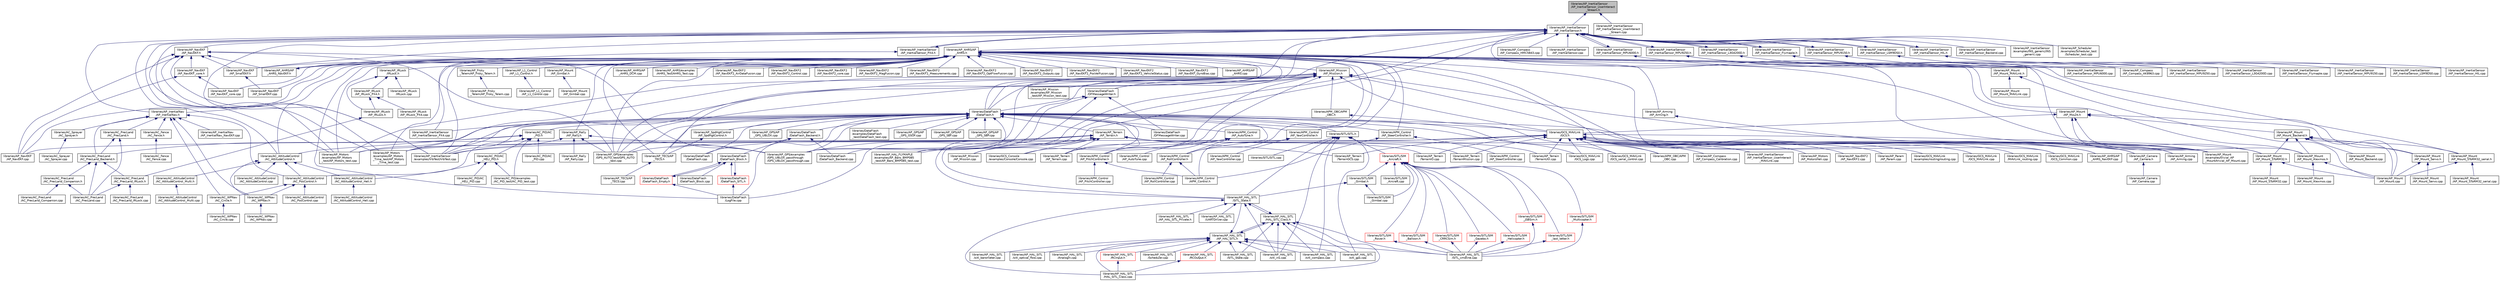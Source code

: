 digraph "libraries/AP_InertialSensor/AP_InertialSensor_UserInteract_Stream.h"
{
 // INTERACTIVE_SVG=YES
  edge [fontname="Helvetica",fontsize="10",labelfontname="Helvetica",labelfontsize="10"];
  node [fontname="Helvetica",fontsize="10",shape=record];
  Node1 [label="libraries/AP_InertialSensor\l/AP_InertialSensor_UserInteract\l_Stream.h",height=0.2,width=0.4,color="black", fillcolor="grey75", style="filled", fontcolor="black"];
  Node1 -> Node2 [dir="back",color="midnightblue",fontsize="10",style="solid",fontname="Helvetica"];
  Node2 [label="libraries/AP_InertialSensor\l/AP_InertialSensor.h",height=0.2,width=0.4,color="black", fillcolor="white", style="filled",URL="$AP__InertialSensor_8h.html"];
  Node2 -> Node3 [dir="back",color="midnightblue",fontsize="10",style="solid",fontname="Helvetica"];
  Node3 [label="libraries/AC_AttitudeControl\l/AC_AttitudeControl.h",height=0.2,width=0.4,color="black", fillcolor="white", style="filled",URL="$AC__AttitudeControl_8h.html",tooltip="ArduCopter attitude control library. "];
  Node3 -> Node4 [dir="back",color="midnightblue",fontsize="10",style="solid",fontname="Helvetica"];
  Node4 [label="libraries/AC_AttitudeControl\l/AC_AttitudeControl.cpp",height=0.2,width=0.4,color="black", fillcolor="white", style="filled",URL="$AC__AttitudeControl_8cpp.html"];
  Node3 -> Node5 [dir="back",color="midnightblue",fontsize="10",style="solid",fontname="Helvetica"];
  Node5 [label="libraries/AC_AttitudeControl\l/AC_AttitudeControl_Heli.h",height=0.2,width=0.4,color="black", fillcolor="white", style="filled",URL="$AC__AttitudeControl__Heli_8h.html",tooltip="ArduCopter attitude control library for traditional helicopters. "];
  Node5 -> Node6 [dir="back",color="midnightblue",fontsize="10",style="solid",fontname="Helvetica"];
  Node6 [label="libraries/AC_AttitudeControl\l/AC_AttitudeControl_Heli.cpp",height=0.2,width=0.4,color="black", fillcolor="white", style="filled",URL="$AC__AttitudeControl__Heli_8cpp.html"];
  Node3 -> Node7 [dir="back",color="midnightblue",fontsize="10",style="solid",fontname="Helvetica"];
  Node7 [label="libraries/AC_AttitudeControl\l/AC_AttitudeControl_Multi.h",height=0.2,width=0.4,color="black", fillcolor="white", style="filled",URL="$AC__AttitudeControl__Multi_8h.html",tooltip="ArduCopter attitude control library. "];
  Node7 -> Node8 [dir="back",color="midnightblue",fontsize="10",style="solid",fontname="Helvetica"];
  Node8 [label="libraries/AC_AttitudeControl\l/AC_AttitudeControl_Multi.cpp",height=0.2,width=0.4,color="black", fillcolor="white", style="filled",URL="$AC__AttitudeControl__Multi_8cpp.html"];
  Node3 -> Node9 [dir="back",color="midnightblue",fontsize="10",style="solid",fontname="Helvetica"];
  Node9 [label="libraries/AC_AttitudeControl\l/AC_PosControl.h",height=0.2,width=0.4,color="black", fillcolor="white", style="filled",URL="$AC__PosControl_8h.html"];
  Node9 -> Node10 [dir="back",color="midnightblue",fontsize="10",style="solid",fontname="Helvetica"];
  Node10 [label="libraries/AC_AttitudeControl\l/AC_PosControl.cpp",height=0.2,width=0.4,color="black", fillcolor="white", style="filled",URL="$AC__PosControl_8cpp.html"];
  Node9 -> Node11 [dir="back",color="midnightblue",fontsize="10",style="solid",fontname="Helvetica"];
  Node11 [label="libraries/AC_WPNav\l/AC_Circle.h",height=0.2,width=0.4,color="black", fillcolor="white", style="filled",URL="$AC__Circle_8h.html"];
  Node11 -> Node12 [dir="back",color="midnightblue",fontsize="10",style="solid",fontname="Helvetica"];
  Node12 [label="libraries/AC_WPNav\l/AC_Circle.cpp",height=0.2,width=0.4,color="black", fillcolor="white", style="filled",URL="$AC__Circle_8cpp.html"];
  Node9 -> Node13 [dir="back",color="midnightblue",fontsize="10",style="solid",fontname="Helvetica"];
  Node13 [label="libraries/AC_WPNav\l/AC_WPNav.h",height=0.2,width=0.4,color="black", fillcolor="white", style="filled",URL="$AC__WPNav_8h.html"];
  Node13 -> Node14 [dir="back",color="midnightblue",fontsize="10",style="solid",fontname="Helvetica"];
  Node14 [label="libraries/AC_WPNav\l/AC_WPNav.cpp",height=0.2,width=0.4,color="black", fillcolor="white", style="filled",URL="$AC__WPNav_8cpp.html"];
  Node3 -> Node13 [dir="back",color="midnightblue",fontsize="10",style="solid",fontname="Helvetica"];
  Node2 -> Node15 [dir="back",color="midnightblue",fontsize="10",style="solid",fontname="Helvetica"];
  Node15 [label="libraries/AP_AHRS/AP\l_AHRS.h",height=0.2,width=0.4,color="black", fillcolor="white", style="filled",URL="$AP__AHRS_8h.html"];
  Node15 -> Node3 [dir="back",color="midnightblue",fontsize="10",style="solid",fontname="Helvetica"];
  Node15 -> Node16 [dir="back",color="midnightblue",fontsize="10",style="solid",fontname="Helvetica"];
  Node16 [label="libraries/AP_AHRS/AP\l_AHRS.cpp",height=0.2,width=0.4,color="black", fillcolor="white", style="filled",URL="$AP__AHRS_8cpp.html"];
  Node15 -> Node17 [dir="back",color="midnightblue",fontsize="10",style="solid",fontname="Helvetica"];
  Node17 [label="libraries/AP_AHRS/AP\l_AHRS_NavEKF.h",height=0.2,width=0.4,color="black", fillcolor="white", style="filled",URL="$AP__AHRS__NavEKF_8h.html"];
  Node17 -> Node15 [dir="back",color="midnightblue",fontsize="10",style="solid",fontname="Helvetica"];
  Node15 -> Node18 [dir="back",color="midnightblue",fontsize="10",style="solid",fontname="Helvetica"];
  Node18 [label="libraries/AP_AHRS/AP\l_AHRS_DCM.cpp",height=0.2,width=0.4,color="black", fillcolor="white", style="filled",URL="$AP__AHRS__DCM_8cpp.html"];
  Node15 -> Node19 [dir="back",color="midnightblue",fontsize="10",style="solid",fontname="Helvetica"];
  Node19 [label="libraries/AP_AHRS/AP\l_AHRS_NavEKF.cpp",height=0.2,width=0.4,color="black", fillcolor="white", style="filled",URL="$AP__AHRS__NavEKF_8cpp.html"];
  Node15 -> Node20 [dir="back",color="midnightblue",fontsize="10",style="solid",fontname="Helvetica"];
  Node20 [label="libraries/AP_AHRS/examples\l/AHRS_Test/AHRS_Test.cpp",height=0.2,width=0.4,color="black", fillcolor="white", style="filled",URL="$AHRS__Test_8cpp.html"];
  Node15 -> Node21 [dir="back",color="midnightblue",fontsize="10",style="solid",fontname="Helvetica"];
  Node21 [label="libraries/AP_Arming\l/AP_Arming.h",height=0.2,width=0.4,color="black", fillcolor="white", style="filled",URL="$AP__Arming_8h.html"];
  Node21 -> Node22 [dir="back",color="midnightblue",fontsize="10",style="solid",fontname="Helvetica"];
  Node22 [label="libraries/AP_Arming\l/AP_Arming.cpp",height=0.2,width=0.4,color="black", fillcolor="white", style="filled",URL="$AP__Arming_8cpp.html"];
  Node15 -> Node23 [dir="back",color="midnightblue",fontsize="10",style="solid",fontname="Helvetica"];
  Node23 [label="libraries/AP_Camera\l/AP_Camera.h",height=0.2,width=0.4,color="black", fillcolor="white", style="filled",URL="$AP__Camera_8h.html",tooltip="Photo or video camera manager, with EEPROM-backed storage of constants. "];
  Node23 -> Node24 [dir="back",color="midnightblue",fontsize="10",style="solid",fontname="Helvetica"];
  Node24 [label="libraries/AP_Camera\l/AP_Camera.cpp",height=0.2,width=0.4,color="black", fillcolor="white", style="filled",URL="$AP__Camera_8cpp.html"];
  Node15 -> Node25 [dir="back",color="midnightblue",fontsize="10",style="solid",fontname="Helvetica"];
  Node25 [label="libraries/AP_Frsky\l_Telem/AP_Frsky_Telem.h",height=0.2,width=0.4,color="black", fillcolor="white", style="filled",URL="$AP__Frsky__Telem_8h.html"];
  Node25 -> Node26 [dir="back",color="midnightblue",fontsize="10",style="solid",fontname="Helvetica"];
  Node26 [label="libraries/AP_Frsky\l_Telem/AP_Frsky_Telem.cpp",height=0.2,width=0.4,color="black", fillcolor="white", style="filled",URL="$AP__Frsky__Telem_8cpp.html"];
  Node15 -> Node27 [dir="back",color="midnightblue",fontsize="10",style="solid",fontname="Helvetica"];
  Node27 [label="libraries/AP_GPS/examples\l/GPS_AUTO_test/GPS_AUTO\l_test.cpp",height=0.2,width=0.4,color="black", fillcolor="white", style="filled",URL="$GPS__AUTO__test_8cpp.html"];
  Node15 -> Node28 [dir="back",color="midnightblue",fontsize="10",style="solid",fontname="Helvetica"];
  Node28 [label="libraries/AP_GPS/examples\l/GPS_UBLOX_passthrough\l/GPS_UBLOX_passthrough.cpp",height=0.2,width=0.4,color="black", fillcolor="white", style="filled",URL="$GPS__UBLOX__passthrough_8cpp.html"];
  Node15 -> Node29 [dir="back",color="midnightblue",fontsize="10",style="solid",fontname="Helvetica"];
  Node29 [label="libraries/AP_InertialNav\l/AP_InertialNav.h",height=0.2,width=0.4,color="black", fillcolor="white", style="filled",URL="$AP__InertialNav_8h.html"];
  Node29 -> Node9 [dir="back",color="midnightblue",fontsize="10",style="solid",fontname="Helvetica"];
  Node29 -> Node30 [dir="back",color="midnightblue",fontsize="10",style="solid",fontname="Helvetica"];
  Node30 [label="libraries/AC_Fence\l/AC_Fence.h",height=0.2,width=0.4,color="black", fillcolor="white", style="filled",URL="$AC__Fence_8h.html"];
  Node30 -> Node31 [dir="back",color="midnightblue",fontsize="10",style="solid",fontname="Helvetica"];
  Node31 [label="libraries/AC_Fence\l/AC_Fence.cpp",height=0.2,width=0.4,color="black", fillcolor="white", style="filled",URL="$AC__Fence_8cpp.html"];
  Node29 -> Node32 [dir="back",color="midnightblue",fontsize="10",style="solid",fontname="Helvetica"];
  Node32 [label="libraries/AC_PrecLand\l/AC_PrecLand.h",height=0.2,width=0.4,color="black", fillcolor="white", style="filled",URL="$AC__PrecLand_8h.html"];
  Node32 -> Node33 [dir="back",color="midnightblue",fontsize="10",style="solid",fontname="Helvetica"];
  Node33 [label="libraries/AC_PrecLand\l/AC_PrecLand.cpp",height=0.2,width=0.4,color="black", fillcolor="white", style="filled",URL="$AC__PrecLand_8cpp.html"];
  Node32 -> Node34 [dir="back",color="midnightblue",fontsize="10",style="solid",fontname="Helvetica"];
  Node34 [label="libraries/AC_PrecLand\l/AC_PrecLand_Backend.h",height=0.2,width=0.4,color="black", fillcolor="white", style="filled",URL="$AC__PrecLand__Backend_8h.html"];
  Node34 -> Node33 [dir="back",color="midnightblue",fontsize="10",style="solid",fontname="Helvetica"];
  Node34 -> Node35 [dir="back",color="midnightblue",fontsize="10",style="solid",fontname="Helvetica"];
  Node35 [label="libraries/AC_PrecLand\l/AC_PrecLand_Companion.h",height=0.2,width=0.4,color="black", fillcolor="white", style="filled",URL="$AC__PrecLand__Companion_8h.html"];
  Node35 -> Node33 [dir="back",color="midnightblue",fontsize="10",style="solid",fontname="Helvetica"];
  Node35 -> Node36 [dir="back",color="midnightblue",fontsize="10",style="solid",fontname="Helvetica"];
  Node36 [label="libraries/AC_PrecLand\l/AC_PrecLand_Companion.cpp",height=0.2,width=0.4,color="black", fillcolor="white", style="filled",URL="$AC__PrecLand__Companion_8cpp.html"];
  Node34 -> Node37 [dir="back",color="midnightblue",fontsize="10",style="solid",fontname="Helvetica"];
  Node37 [label="libraries/AC_PrecLand\l/AC_PrecLand_IRLock.h",height=0.2,width=0.4,color="black", fillcolor="white", style="filled",URL="$AC__PrecLand__IRLock_8h.html"];
  Node37 -> Node33 [dir="back",color="midnightblue",fontsize="10",style="solid",fontname="Helvetica"];
  Node37 -> Node38 [dir="back",color="midnightblue",fontsize="10",style="solid",fontname="Helvetica"];
  Node38 [label="libraries/AC_PrecLand\l/AC_PrecLand_IRLock.cpp",height=0.2,width=0.4,color="black", fillcolor="white", style="filled",URL="$AC__PrecLand__IRLock_8cpp.html"];
  Node29 -> Node34 [dir="back",color="midnightblue",fontsize="10",style="solid",fontname="Helvetica"];
  Node29 -> Node39 [dir="back",color="midnightblue",fontsize="10",style="solid",fontname="Helvetica"];
  Node39 [label="libraries/AC_Sprayer\l/AC_Sprayer.h",height=0.2,width=0.4,color="black", fillcolor="white", style="filled",URL="$AC__Sprayer_8h.html",tooltip="Crop sprayer library. "];
  Node39 -> Node40 [dir="back",color="midnightblue",fontsize="10",style="solid",fontname="Helvetica"];
  Node40 [label="libraries/AC_Sprayer\l/AC_Sprayer.cpp",height=0.2,width=0.4,color="black", fillcolor="white", style="filled",URL="$AC__Sprayer_8cpp.html"];
  Node29 -> Node11 [dir="back",color="midnightblue",fontsize="10",style="solid",fontname="Helvetica"];
  Node29 -> Node13 [dir="back",color="midnightblue",fontsize="10",style="solid",fontname="Helvetica"];
  Node29 -> Node41 [dir="back",color="midnightblue",fontsize="10",style="solid",fontname="Helvetica"];
  Node41 [label="libraries/AP_InertialNav\l/AP_InertialNav_NavEKF.cpp",height=0.2,width=0.4,color="black", fillcolor="white", style="filled",URL="$AP__InertialNav__NavEKF_8cpp.html"];
  Node15 -> Node42 [dir="back",color="midnightblue",fontsize="10",style="solid",fontname="Helvetica"];
  Node42 [label="libraries/AP_InertialSensor\l/examples/VibTest/VibTest.cpp",height=0.2,width=0.4,color="black", fillcolor="white", style="filled",URL="$VibTest_8cpp.html"];
  Node15 -> Node43 [dir="back",color="midnightblue",fontsize="10",style="solid",fontname="Helvetica"];
  Node43 [label="libraries/AP_IRLock\l/IRLock.h",height=0.2,width=0.4,color="black", fillcolor="white", style="filled",URL="$IRLock_8h.html"];
  Node43 -> Node44 [dir="back",color="midnightblue",fontsize="10",style="solid",fontname="Helvetica"];
  Node44 [label="libraries/AP_IRLock\l/AP_IRLock.h",height=0.2,width=0.4,color="black", fillcolor="white", style="filled",URL="$AP__IRLock_8h.html"];
  Node44 -> Node37 [dir="back",color="midnightblue",fontsize="10",style="solid",fontname="Helvetica"];
  Node43 -> Node45 [dir="back",color="midnightblue",fontsize="10",style="solid",fontname="Helvetica"];
  Node45 [label="libraries/AP_IRLock\l/AP_IRLock_PX4.h",height=0.2,width=0.4,color="black", fillcolor="white", style="filled",URL="$AP__IRLock__PX4_8h.html"];
  Node45 -> Node44 [dir="back",color="midnightblue",fontsize="10",style="solid",fontname="Helvetica"];
  Node45 -> Node46 [dir="back",color="midnightblue",fontsize="10",style="solid",fontname="Helvetica"];
  Node46 [label="libraries/AP_IRLock\l/AP_IRLock_PX4.cpp",height=0.2,width=0.4,color="black", fillcolor="white", style="filled",URL="$AP__IRLock__PX4_8cpp.html"];
  Node43 -> Node47 [dir="back",color="midnightblue",fontsize="10",style="solid",fontname="Helvetica"];
  Node47 [label="libraries/AP_IRLock\l/IRLock.cpp",height=0.2,width=0.4,color="black", fillcolor="white", style="filled",URL="$IRLock_8cpp.html"];
  Node15 -> Node48 [dir="back",color="midnightblue",fontsize="10",style="solid",fontname="Helvetica"];
  Node48 [label="libraries/AP_L1_Control\l/AP_L1_Control.h",height=0.2,width=0.4,color="black", fillcolor="white", style="filled",URL="$AP__L1__Control_8h.html",tooltip="L1 Control algorithm. This is a instance of an AP_Navigation class. "];
  Node48 -> Node49 [dir="back",color="midnightblue",fontsize="10",style="solid",fontname="Helvetica"];
  Node49 [label="libraries/AP_L1_Control\l/AP_L1_Control.cpp",height=0.2,width=0.4,color="black", fillcolor="white", style="filled",URL="$AP__L1__Control_8cpp.html"];
  Node15 -> Node50 [dir="back",color="midnightblue",fontsize="10",style="solid",fontname="Helvetica"];
  Node50 [label="libraries/AP_Mission\l/AP_Mission.h",height=0.2,width=0.4,color="black", fillcolor="white", style="filled",URL="$AP__Mission_8h.html",tooltip="Handles the MAVLINK command mission stack. Reads and writes mission to storage. "];
  Node50 -> Node23 [dir="back",color="midnightblue",fontsize="10",style="solid",fontname="Helvetica"];
  Node50 -> Node27 [dir="back",color="midnightblue",fontsize="10",style="solid",fontname="Helvetica"];
  Node50 -> Node28 [dir="back",color="midnightblue",fontsize="10",style="solid",fontname="Helvetica"];
  Node50 -> Node51 [dir="back",color="midnightblue",fontsize="10",style="solid",fontname="Helvetica"];
  Node51 [label="libraries/AP_HAL_FLYMAPLE\l/examples/AP_Baro_BMP085\l_test/AP_Baro_BMP085_test.cpp",height=0.2,width=0.4,color="black", fillcolor="white", style="filled",URL="$AP__Baro__BMP085__test_8cpp.html"];
  Node50 -> Node42 [dir="back",color="midnightblue",fontsize="10",style="solid",fontname="Helvetica"];
  Node50 -> Node52 [dir="back",color="midnightblue",fontsize="10",style="solid",fontname="Helvetica"];
  Node52 [label="libraries/AP_Mission\l/AP_Mission.cpp",height=0.2,width=0.4,color="black", fillcolor="white", style="filled",URL="$AP__Mission_8cpp.html",tooltip="Handles the MAVLINK command mission stack. Reads and writes mission to storage. "];
  Node50 -> Node53 [dir="back",color="midnightblue",fontsize="10",style="solid",fontname="Helvetica"];
  Node53 [label="libraries/AP_Mission\l/examples/AP_Mission\l_test/AP_Mission_test.cpp",height=0.2,width=0.4,color="black", fillcolor="white", style="filled",URL="$AP__Mission__test_8cpp.html"];
  Node50 -> Node54 [dir="back",color="midnightblue",fontsize="10",style="solid",fontname="Helvetica"];
  Node54 [label="libraries/AP_Motors\l/examples/AP_Motors\l_test/AP_Motors_test.cpp",height=0.2,width=0.4,color="black", fillcolor="white", style="filled",URL="$AP__Motors__test_8cpp.html"];
  Node50 -> Node55 [dir="back",color="midnightblue",fontsize="10",style="solid",fontname="Helvetica"];
  Node55 [label="libraries/AP_Motors\l/examples/AP_Motors\l_Time_test/AP_Motors\l_Time_test.cpp",height=0.2,width=0.4,color="black", fillcolor="white", style="filled",URL="$AP__Motors__Time__test_8cpp.html"];
  Node50 -> Node56 [dir="back",color="midnightblue",fontsize="10",style="solid",fontname="Helvetica"];
  Node56 [label="libraries/AP_Mount\l/examples/trivial_AP\l_Mount/trivial_AP_Mount.cpp",height=0.2,width=0.4,color="black", fillcolor="white", style="filled",URL="$trivial__AP__Mount_8cpp.html"];
  Node50 -> Node57 [dir="back",color="midnightblue",fontsize="10",style="solid",fontname="Helvetica"];
  Node57 [label="libraries/APM_OBC/APM\l_OBC.h",height=0.2,width=0.4,color="black", fillcolor="white", style="filled",URL="$APM__OBC_8h.html"];
  Node57 -> Node58 [dir="back",color="midnightblue",fontsize="10",style="solid",fontname="Helvetica"];
  Node58 [label="libraries/APM_OBC/APM\l_OBC.cpp",height=0.2,width=0.4,color="black", fillcolor="white", style="filled",URL="$APM__OBC_8cpp.html"];
  Node50 -> Node59 [dir="back",color="midnightblue",fontsize="10",style="solid",fontname="Helvetica"];
  Node59 [label="libraries/DataFlash\l/DataFlash.h",height=0.2,width=0.4,color="black", fillcolor="white", style="filled",URL="$DataFlash_8h.html"];
  Node59 -> Node60 [dir="back",color="midnightblue",fontsize="10",style="solid",fontname="Helvetica"];
  Node60 [label="libraries/AC_PID/AC\l_PID.h",height=0.2,width=0.4,color="black", fillcolor="white", style="filled",URL="$AC__PID_8h.html",tooltip="Generic PID algorithm, with EEPROM-backed storage of constants. "];
  Node60 -> Node3 [dir="back",color="midnightblue",fontsize="10",style="solid",fontname="Helvetica"];
  Node60 -> Node9 [dir="back",color="midnightblue",fontsize="10",style="solid",fontname="Helvetica"];
  Node60 -> Node61 [dir="back",color="midnightblue",fontsize="10",style="solid",fontname="Helvetica"];
  Node61 [label="libraries/AC_PID/AC\l_HELI_PID.h",height=0.2,width=0.4,color="black", fillcolor="white", style="filled",URL="$AC__HELI__PID_8h.html",tooltip="Helicopter Specific Rate PID algorithm, with EEPROM-backed storage of constants. "];
  Node61 -> Node5 [dir="back",color="midnightblue",fontsize="10",style="solid",fontname="Helvetica"];
  Node61 -> Node62 [dir="back",color="midnightblue",fontsize="10",style="solid",fontname="Helvetica"];
  Node62 [label="libraries/AC_PID/AC\l_HELI_PID.cpp",height=0.2,width=0.4,color="black", fillcolor="white", style="filled",URL="$AC__HELI__PID_8cpp.html",tooltip="Generic PID algorithm. "];
  Node61 -> Node63 [dir="back",color="midnightblue",fontsize="10",style="solid",fontname="Helvetica"];
  Node63 [label="libraries/AC_PID/examples\l/AC_PID_test/AC_PID_test.cpp",height=0.2,width=0.4,color="black", fillcolor="white", style="filled",URL="$AC__PID__test_8cpp.html"];
  Node60 -> Node64 [dir="back",color="midnightblue",fontsize="10",style="solid",fontname="Helvetica"];
  Node64 [label="libraries/AC_PID/AC\l_PID.cpp",height=0.2,width=0.4,color="black", fillcolor="white", style="filled",URL="$AC__PID_8cpp.html",tooltip="Generic PID algorithm. "];
  Node60 -> Node63 [dir="back",color="midnightblue",fontsize="10",style="solid",fontname="Helvetica"];
  Node60 -> Node34 [dir="back",color="midnightblue",fontsize="10",style="solid",fontname="Helvetica"];
  Node59 -> Node65 [dir="back",color="midnightblue",fontsize="10",style="solid",fontname="Helvetica"];
  Node65 [label="libraries/AP_GPS/AP\l_GPS_GSOF.cpp",height=0.2,width=0.4,color="black", fillcolor="white", style="filled",URL="$AP__GPS__GSOF_8cpp.html"];
  Node59 -> Node66 [dir="back",color="midnightblue",fontsize="10",style="solid",fontname="Helvetica"];
  Node66 [label="libraries/AP_GPS/AP\l_GPS_SBF.cpp",height=0.2,width=0.4,color="black", fillcolor="white", style="filled",URL="$AP__GPS__SBF_8cpp.html"];
  Node59 -> Node67 [dir="back",color="midnightblue",fontsize="10",style="solid",fontname="Helvetica"];
  Node67 [label="libraries/AP_GPS/AP\l_GPS_SBP.cpp",height=0.2,width=0.4,color="black", fillcolor="white", style="filled",URL="$AP__GPS__SBP_8cpp.html"];
  Node59 -> Node68 [dir="back",color="midnightblue",fontsize="10",style="solid",fontname="Helvetica"];
  Node68 [label="libraries/AP_GPS/AP\l_GPS_UBLOX.cpp",height=0.2,width=0.4,color="black", fillcolor="white", style="filled",URL="$AP__GPS__UBLOX_8cpp.html"];
  Node59 -> Node27 [dir="back",color="midnightblue",fontsize="10",style="solid",fontname="Helvetica"];
  Node59 -> Node28 [dir="back",color="midnightblue",fontsize="10",style="solid",fontname="Helvetica"];
  Node59 -> Node51 [dir="back",color="midnightblue",fontsize="10",style="solid",fontname="Helvetica"];
  Node59 -> Node69 [dir="back",color="midnightblue",fontsize="10",style="solid",fontname="Helvetica"];
  Node69 [label="libraries/AP_InertialSensor\l/AP_InertialSensor_PX4.cpp",height=0.2,width=0.4,color="black", fillcolor="white", style="filled",URL="$AP__InertialSensor__PX4_8cpp.html"];
  Node59 -> Node42 [dir="back",color="midnightblue",fontsize="10",style="solid",fontname="Helvetica"];
  Node59 -> Node54 [dir="back",color="midnightblue",fontsize="10",style="solid",fontname="Helvetica"];
  Node59 -> Node55 [dir="back",color="midnightblue",fontsize="10",style="solid",fontname="Helvetica"];
  Node59 -> Node56 [dir="back",color="midnightblue",fontsize="10",style="solid",fontname="Helvetica"];
  Node59 -> Node70 [dir="back",color="midnightblue",fontsize="10",style="solid",fontname="Helvetica"];
  Node70 [label="libraries/AP_SpdHgtControl\l/AP_SpdHgtControl.h",height=0.2,width=0.4,color="black", fillcolor="white", style="filled",URL="$AP__SpdHgtControl_8h.html",tooltip="generic speed & height controller interface "];
  Node70 -> Node71 [dir="back",color="midnightblue",fontsize="10",style="solid",fontname="Helvetica"];
  Node71 [label="libraries/AP_TECS/AP\l_TECS.h",height=0.2,width=0.4,color="black", fillcolor="white", style="filled",URL="$AP__TECS_8h.html",tooltip="Combined Total Energy Speed & Height Control. This is a instance of an AP_SpdHgtControl class..."];
  Node71 -> Node72 [dir="back",color="midnightblue",fontsize="10",style="solid",fontname="Helvetica"];
  Node72 [label="libraries/AP_TECS/AP\l_TECS.cpp",height=0.2,width=0.4,color="black", fillcolor="white", style="filled",URL="$AP__TECS_8cpp.html"];
  Node59 -> Node71 [dir="back",color="midnightblue",fontsize="10",style="solid",fontname="Helvetica"];
  Node59 -> Node73 [dir="back",color="midnightblue",fontsize="10",style="solid",fontname="Helvetica"];
  Node73 [label="libraries/AP_Terrain\l/AP_Terrain.cpp",height=0.2,width=0.4,color="black", fillcolor="white", style="filled",URL="$AP__Terrain_8cpp.html"];
  Node59 -> Node74 [dir="back",color="midnightblue",fontsize="10",style="solid",fontname="Helvetica"];
  Node74 [label="libraries/AP_Terrain\l/AP_Terrain.h",height=0.2,width=0.4,color="black", fillcolor="white", style="filled",URL="$AP__Terrain_8h.html"];
  Node74 -> Node27 [dir="back",color="midnightblue",fontsize="10",style="solid",fontname="Helvetica"];
  Node74 -> Node28 [dir="back",color="midnightblue",fontsize="10",style="solid",fontname="Helvetica"];
  Node74 -> Node51 [dir="back",color="midnightblue",fontsize="10",style="solid",fontname="Helvetica"];
  Node74 -> Node75 [dir="back",color="midnightblue",fontsize="10",style="solid",fontname="Helvetica"];
  Node75 [label="libraries/AP_HAL_SITL\l/SITL_State.h",height=0.2,width=0.4,color="black", fillcolor="white", style="filled",URL="$SITL__State_8h.html"];
  Node75 -> Node76 [dir="back",color="midnightblue",fontsize="10",style="solid",fontname="Helvetica"];
  Node76 [label="libraries/AP_HAL_SITL\l/HAL_SITL_Class.h",height=0.2,width=0.4,color="black", fillcolor="white", style="filled",URL="$HAL__SITL__Class_8h.html"];
  Node76 -> Node77 [dir="back",color="midnightblue",fontsize="10",style="solid",fontname="Helvetica"];
  Node77 [label="libraries/AP_HAL_SITL\l/AP_HAL_SITL.h",height=0.2,width=0.4,color="black", fillcolor="white", style="filled",URL="$AP__HAL__SITL_8h.html"];
  Node77 -> Node78 [dir="back",color="midnightblue",fontsize="10",style="solid",fontname="Helvetica"];
  Node78 [label="libraries/AP_HAL_SITL\l/AnalogIn.cpp",height=0.2,width=0.4,color="black", fillcolor="white", style="filled",URL="$SITL_2AnalogIn_8cpp.html"];
  Node77 -> Node76 [dir="back",color="midnightblue",fontsize="10",style="solid",fontname="Helvetica"];
  Node77 -> Node75 [dir="back",color="midnightblue",fontsize="10",style="solid",fontname="Helvetica"];
  Node77 -> Node79 [dir="back",color="midnightblue",fontsize="10",style="solid",fontname="Helvetica"];
  Node79 [label="libraries/AP_HAL_SITL\l/HAL_SITL_Class.cpp",height=0.2,width=0.4,color="black", fillcolor="white", style="filled",URL="$HAL__SITL__Class_8cpp.html"];
  Node77 -> Node80 [dir="back",color="midnightblue",fontsize="10",style="solid",fontname="Helvetica"];
  Node80 [label="libraries/AP_HAL_SITL\l/RCInput.h",height=0.2,width=0.4,color="red", fillcolor="white", style="filled",URL="$SITL_2RCInput_8h.html"];
  Node80 -> Node79 [dir="back",color="midnightblue",fontsize="10",style="solid",fontname="Helvetica"];
  Node77 -> Node81 [dir="back",color="midnightblue",fontsize="10",style="solid",fontname="Helvetica"];
  Node81 [label="libraries/AP_HAL_SITL\l/RCOutput.h",height=0.2,width=0.4,color="red", fillcolor="white", style="filled",URL="$SITL_2RCOutput_8h.html"];
  Node81 -> Node79 [dir="back",color="midnightblue",fontsize="10",style="solid",fontname="Helvetica"];
  Node77 -> Node82 [dir="back",color="midnightblue",fontsize="10",style="solid",fontname="Helvetica"];
  Node82 [label="libraries/AP_HAL_SITL\l/Scheduler.cpp",height=0.2,width=0.4,color="black", fillcolor="white", style="filled",URL="$AP__HAL__SITL_2Scheduler_8cpp.html"];
  Node77 -> Node83 [dir="back",color="midnightblue",fontsize="10",style="solid",fontname="Helvetica"];
  Node83 [label="libraries/AP_HAL_SITL\l/sitl_barometer.cpp",height=0.2,width=0.4,color="black", fillcolor="white", style="filled",URL="$sitl__barometer_8cpp.html"];
  Node77 -> Node84 [dir="back",color="midnightblue",fontsize="10",style="solid",fontname="Helvetica"];
  Node84 [label="libraries/AP_HAL_SITL\l/SITL_cmdline.cpp",height=0.2,width=0.4,color="black", fillcolor="white", style="filled",URL="$SITL__cmdline_8cpp.html"];
  Node77 -> Node85 [dir="back",color="midnightblue",fontsize="10",style="solid",fontname="Helvetica"];
  Node85 [label="libraries/AP_HAL_SITL\l/sitl_compass.cpp",height=0.2,width=0.4,color="black", fillcolor="white", style="filled",URL="$sitl__compass_8cpp.html"];
  Node77 -> Node86 [dir="back",color="midnightblue",fontsize="10",style="solid",fontname="Helvetica"];
  Node86 [label="libraries/AP_HAL_SITL\l/sitl_gps.cpp",height=0.2,width=0.4,color="black", fillcolor="white", style="filled",URL="$sitl__gps_8cpp.html"];
  Node77 -> Node87 [dir="back",color="midnightblue",fontsize="10",style="solid",fontname="Helvetica"];
  Node87 [label="libraries/AP_HAL_SITL\l/sitl_ins.cpp",height=0.2,width=0.4,color="black", fillcolor="white", style="filled",URL="$sitl__ins_8cpp.html"];
  Node77 -> Node88 [dir="back",color="midnightblue",fontsize="10",style="solid",fontname="Helvetica"];
  Node88 [label="libraries/AP_HAL_SITL\l/sitl_optical_flow.cpp",height=0.2,width=0.4,color="black", fillcolor="white", style="filled",URL="$sitl__optical__flow_8cpp.html"];
  Node77 -> Node89 [dir="back",color="midnightblue",fontsize="10",style="solid",fontname="Helvetica"];
  Node89 [label="libraries/AP_HAL_SITL\l/SITL_State.cpp",height=0.2,width=0.4,color="black", fillcolor="white", style="filled",URL="$SITL__State_8cpp.html"];
  Node76 -> Node75 [dir="back",color="midnightblue",fontsize="10",style="solid",fontname="Helvetica"];
  Node76 -> Node79 [dir="back",color="midnightblue",fontsize="10",style="solid",fontname="Helvetica"];
  Node76 -> Node84 [dir="back",color="midnightblue",fontsize="10",style="solid",fontname="Helvetica"];
  Node76 -> Node85 [dir="back",color="midnightblue",fontsize="10",style="solid",fontname="Helvetica"];
  Node76 -> Node86 [dir="back",color="midnightblue",fontsize="10",style="solid",fontname="Helvetica"];
  Node76 -> Node87 [dir="back",color="midnightblue",fontsize="10",style="solid",fontname="Helvetica"];
  Node76 -> Node89 [dir="back",color="midnightblue",fontsize="10",style="solid",fontname="Helvetica"];
  Node75 -> Node90 [dir="back",color="midnightblue",fontsize="10",style="solid",fontname="Helvetica"];
  Node90 [label="libraries/AP_HAL_SITL\l/AP_HAL_SITL_Private.h",height=0.2,width=0.4,color="black", fillcolor="white", style="filled",URL="$AP__HAL__SITL__Private_8h.html"];
  Node75 -> Node79 [dir="back",color="midnightblue",fontsize="10",style="solid",fontname="Helvetica"];
  Node75 -> Node87 [dir="back",color="midnightblue",fontsize="10",style="solid",fontname="Helvetica"];
  Node75 -> Node91 [dir="back",color="midnightblue",fontsize="10",style="solid",fontname="Helvetica"];
  Node91 [label="libraries/AP_HAL_SITL\l/UARTDriver.cpp",height=0.2,width=0.4,color="black", fillcolor="white", style="filled",URL="$SITL_2UARTDriver_8cpp.html"];
  Node74 -> Node42 [dir="back",color="midnightblue",fontsize="10",style="solid",fontname="Helvetica"];
  Node74 -> Node52 [dir="back",color="midnightblue",fontsize="10",style="solid",fontname="Helvetica"];
  Node74 -> Node54 [dir="back",color="midnightblue",fontsize="10",style="solid",fontname="Helvetica"];
  Node74 -> Node55 [dir="back",color="midnightblue",fontsize="10",style="solid",fontname="Helvetica"];
  Node74 -> Node56 [dir="back",color="midnightblue",fontsize="10",style="solid",fontname="Helvetica"];
  Node74 -> Node73 [dir="back",color="midnightblue",fontsize="10",style="solid",fontname="Helvetica"];
  Node74 -> Node92 [dir="back",color="midnightblue",fontsize="10",style="solid",fontname="Helvetica"];
  Node92 [label="libraries/AP_Terrain\l/TerrainGCS.cpp",height=0.2,width=0.4,color="black", fillcolor="white", style="filled",URL="$TerrainGCS_8cpp.html"];
  Node74 -> Node93 [dir="back",color="midnightblue",fontsize="10",style="solid",fontname="Helvetica"];
  Node93 [label="libraries/AP_Terrain\l/TerrainIO.cpp",height=0.2,width=0.4,color="black", fillcolor="white", style="filled",URL="$TerrainIO_8cpp.html"];
  Node74 -> Node94 [dir="back",color="midnightblue",fontsize="10",style="solid",fontname="Helvetica"];
  Node94 [label="libraries/AP_Terrain\l/TerrainMission.cpp",height=0.2,width=0.4,color="black", fillcolor="white", style="filled",URL="$TerrainMission_8cpp.html"];
  Node74 -> Node95 [dir="back",color="midnightblue",fontsize="10",style="solid",fontname="Helvetica"];
  Node95 [label="libraries/AP_Terrain\l/TerrainUtil.cpp",height=0.2,width=0.4,color="black", fillcolor="white", style="filled",URL="$TerrainUtil_8cpp.html"];
  Node74 -> Node96 [dir="back",color="midnightblue",fontsize="10",style="solid",fontname="Helvetica"];
  Node96 [label="libraries/GCS_Console\l/examples/Console/Console.cpp",height=0.2,width=0.4,color="black", fillcolor="white", style="filled",URL="$GCS__Console_2examples_2Console_2Console_8cpp.html"];
  Node59 -> Node97 [dir="back",color="midnightblue",fontsize="10",style="solid",fontname="Helvetica"];
  Node97 [label="libraries/APM_Control\l/AP_AutoTune.h",height=0.2,width=0.4,color="black", fillcolor="white", style="filled",URL="$AP__AutoTune_8h.html"];
  Node97 -> Node98 [dir="back",color="midnightblue",fontsize="10",style="solid",fontname="Helvetica"];
  Node98 [label="libraries/APM_Control\l/AP_AutoTune.cpp",height=0.2,width=0.4,color="black", fillcolor="white", style="filled",URL="$AP__AutoTune_8cpp.html"];
  Node97 -> Node99 [dir="back",color="midnightblue",fontsize="10",style="solid",fontname="Helvetica"];
  Node99 [label="libraries/APM_Control\l/AP_PitchController.h",height=0.2,width=0.4,color="black", fillcolor="white", style="filled",URL="$AP__PitchController_8h.html"];
  Node99 -> Node100 [dir="back",color="midnightblue",fontsize="10",style="solid",fontname="Helvetica"];
  Node100 [label="libraries/APM_Control\l/AP_PitchController.cpp",height=0.2,width=0.4,color="black", fillcolor="white", style="filled",URL="$AP__PitchController_8cpp.html"];
  Node99 -> Node101 [dir="back",color="midnightblue",fontsize="10",style="solid",fontname="Helvetica"];
  Node101 [label="libraries/APM_Control\l/APM_Control.h",height=0.2,width=0.4,color="black", fillcolor="white", style="filled",URL="$APM__Control_8h.html"];
  Node97 -> Node102 [dir="back",color="midnightblue",fontsize="10",style="solid",fontname="Helvetica"];
  Node102 [label="libraries/APM_Control\l/AP_RollController.h",height=0.2,width=0.4,color="black", fillcolor="white", style="filled",URL="$AP__RollController_8h.html"];
  Node102 -> Node103 [dir="back",color="midnightblue",fontsize="10",style="solid",fontname="Helvetica"];
  Node103 [label="libraries/APM_Control\l/AP_RollController.cpp",height=0.2,width=0.4,color="black", fillcolor="white", style="filled",URL="$AP__RollController_8cpp.html"];
  Node102 -> Node101 [dir="back",color="midnightblue",fontsize="10",style="solid",fontname="Helvetica"];
  Node59 -> Node99 [dir="back",color="midnightblue",fontsize="10",style="solid",fontname="Helvetica"];
  Node59 -> Node102 [dir="back",color="midnightblue",fontsize="10",style="solid",fontname="Helvetica"];
  Node59 -> Node104 [dir="back",color="midnightblue",fontsize="10",style="solid",fontname="Helvetica"];
  Node104 [label="libraries/APM_Control\l/AP_SteerController.h",height=0.2,width=0.4,color="black", fillcolor="white", style="filled",URL="$AP__SteerController_8h.html"];
  Node104 -> Node105 [dir="back",color="midnightblue",fontsize="10",style="solid",fontname="Helvetica"];
  Node105 [label="libraries/APM_Control\l/AP_SteerController.cpp",height=0.2,width=0.4,color="black", fillcolor="white", style="filled",URL="$AP__SteerController_8cpp.html"];
  Node104 -> Node101 [dir="back",color="midnightblue",fontsize="10",style="solid",fontname="Helvetica"];
  Node59 -> Node106 [dir="back",color="midnightblue",fontsize="10",style="solid",fontname="Helvetica"];
  Node106 [label="libraries/APM_Control\l/AP_YawController.h",height=0.2,width=0.4,color="black", fillcolor="white", style="filled",URL="$AP__YawController_8h.html"];
  Node106 -> Node107 [dir="back",color="midnightblue",fontsize="10",style="solid",fontname="Helvetica"];
  Node107 [label="libraries/APM_Control\l/AP_YawController.cpp",height=0.2,width=0.4,color="black", fillcolor="white", style="filled",URL="$AP__YawController_8cpp.html"];
  Node106 -> Node101 [dir="back",color="midnightblue",fontsize="10",style="solid",fontname="Helvetica"];
  Node59 -> Node108 [dir="back",color="midnightblue",fontsize="10",style="solid",fontname="Helvetica"];
  Node108 [label="libraries/DataFlash\l/DataFlash.cpp",height=0.2,width=0.4,color="black", fillcolor="white", style="filled",URL="$DataFlash_8cpp.html"];
  Node59 -> Node109 [dir="back",color="midnightblue",fontsize="10",style="solid",fontname="Helvetica"];
  Node109 [label="libraries/DataFlash\l/DataFlash_Backend.h",height=0.2,width=0.4,color="black", fillcolor="white", style="filled",URL="$DataFlash__Backend_8h.html"];
  Node109 -> Node108 [dir="back",color="midnightblue",fontsize="10",style="solid",fontname="Helvetica"];
  Node109 -> Node110 [dir="back",color="midnightblue",fontsize="10",style="solid",fontname="Helvetica"];
  Node110 [label="libraries/DataFlash\l/DataFlash_Backend.cpp",height=0.2,width=0.4,color="black", fillcolor="white", style="filled",URL="$DataFlash__Backend_8cpp.html"];
  Node109 -> Node111 [dir="back",color="midnightblue",fontsize="10",style="solid",fontname="Helvetica"];
  Node111 [label="libraries/DataFlash\l/DataFlash_Block.h",height=0.2,width=0.4,color="black", fillcolor="white", style="filled",URL="$DataFlash__Block_8h.html"];
  Node111 -> Node112 [dir="back",color="midnightblue",fontsize="10",style="solid",fontname="Helvetica"];
  Node112 [label="libraries/DataFlash\l/DataFlash_Block.cpp",height=0.2,width=0.4,color="black", fillcolor="white", style="filled",URL="$DataFlash__Block_8cpp.html"];
  Node111 -> Node113 [dir="back",color="midnightblue",fontsize="10",style="solid",fontname="Helvetica"];
  Node113 [label="libraries/DataFlash\l/DataFlash_SITL.h",height=0.2,width=0.4,color="red", fillcolor="white", style="filled",URL="$DataFlash__SITL_8h.html"];
  Node113 -> Node111 [dir="back",color="midnightblue",fontsize="10",style="solid",fontname="Helvetica"];
  Node113 -> Node114 [dir="back",color="midnightblue",fontsize="10",style="solid",fontname="Helvetica"];
  Node114 [label="libraries/DataFlash\l/LogFile.cpp",height=0.2,width=0.4,color="black", fillcolor="white", style="filled",URL="$LogFile_8cpp.html"];
  Node111 -> Node115 [dir="back",color="midnightblue",fontsize="10",style="solid",fontname="Helvetica"];
  Node115 [label="libraries/DataFlash\l/DataFlash_Empty.h",height=0.2,width=0.4,color="red", fillcolor="white", style="filled",URL="$DataFlash__Empty_8h.html"];
  Node115 -> Node111 [dir="back",color="midnightblue",fontsize="10",style="solid",fontname="Helvetica"];
  Node115 -> Node114 [dir="back",color="midnightblue",fontsize="10",style="solid",fontname="Helvetica"];
  Node59 -> Node116 [dir="back",color="midnightblue",fontsize="10",style="solid",fontname="Helvetica"];
  Node116 [label="libraries/DataFlash\l/DFMessageWriter.cpp",height=0.2,width=0.4,color="black", fillcolor="white", style="filled",URL="$DFMessageWriter_8cpp.html"];
  Node59 -> Node117 [dir="back",color="midnightblue",fontsize="10",style="solid",fontname="Helvetica"];
  Node117 [label="libraries/DataFlash\l/examples/DataFlash\l_test/DataFlash_test.cpp",height=0.2,width=0.4,color="black", fillcolor="white", style="filled",URL="$DataFlash__test_8cpp.html"];
  Node59 -> Node114 [dir="back",color="midnightblue",fontsize="10",style="solid",fontname="Helvetica"];
  Node59 -> Node118 [dir="back",color="midnightblue",fontsize="10",style="solid",fontname="Helvetica"];
  Node118 [label="libraries/GCS_MAVLink\l/GCS.h",height=0.2,width=0.4,color="black", fillcolor="white", style="filled",URL="$GCS_8h.html",tooltip="Interface definition for the various Ground Control System. "];
  Node118 -> Node19 [dir="back",color="midnightblue",fontsize="10",style="solid",fontname="Helvetica"];
  Node118 -> Node22 [dir="back",color="midnightblue",fontsize="10",style="solid",fontname="Helvetica"];
  Node118 -> Node23 [dir="back",color="midnightblue",fontsize="10",style="solid",fontname="Helvetica"];
  Node118 -> Node119 [dir="back",color="midnightblue",fontsize="10",style="solid",fontname="Helvetica"];
  Node119 [label="libraries/AP_Compass\l/AP_Compass_Calibration.cpp",height=0.2,width=0.4,color="black", fillcolor="white", style="filled",URL="$AP__Compass__Calibration_8cpp.html"];
  Node118 -> Node120 [dir="back",color="midnightblue",fontsize="10",style="solid",fontname="Helvetica"];
  Node120 [label="libraries/AP_InertialSensor\l/AP_InertialSensor_UserInteract\l_MAVLink.cpp",height=0.2,width=0.4,color="black", fillcolor="white", style="filled",URL="$AP__InertialSensor__UserInteract__MAVLink_8cpp.html"];
  Node118 -> Node121 [dir="back",color="midnightblue",fontsize="10",style="solid",fontname="Helvetica"];
  Node121 [label="libraries/AP_Motors\l/AP_MotorsHeli.cpp",height=0.2,width=0.4,color="black", fillcolor="white", style="filled",URL="$AP__MotorsHeli_8cpp.html"];
  Node118 -> Node122 [dir="back",color="midnightblue",fontsize="10",style="solid",fontname="Helvetica"];
  Node122 [label="libraries/AP_Mount\l/AP_Mount_SToRM32.h",height=0.2,width=0.4,color="black", fillcolor="white", style="filled",URL="$AP__Mount__SToRM32_8h.html"];
  Node122 -> Node123 [dir="back",color="midnightblue",fontsize="10",style="solid",fontname="Helvetica"];
  Node123 [label="libraries/AP_Mount\l/AP_Mount.cpp",height=0.2,width=0.4,color="black", fillcolor="white", style="filled",URL="$AP__Mount_8cpp.html"];
  Node122 -> Node124 [dir="back",color="midnightblue",fontsize="10",style="solid",fontname="Helvetica"];
  Node124 [label="libraries/AP_Mount\l/AP_Mount_SToRM32.cpp",height=0.2,width=0.4,color="black", fillcolor="white", style="filled",URL="$AP__Mount__SToRM32_8cpp.html"];
  Node118 -> Node125 [dir="back",color="midnightblue",fontsize="10",style="solid",fontname="Helvetica"];
  Node125 [label="libraries/AP_NavEKF\l/AP_NavEKF.cpp",height=0.2,width=0.4,color="black", fillcolor="white", style="filled",URL="$AP__NavEKF_8cpp.html"];
  Node118 -> Node126 [dir="back",color="midnightblue",fontsize="10",style="solid",fontname="Helvetica"];
  Node126 [label="libraries/AP_NavEKF2\l/AP_NavEKF2.cpp",height=0.2,width=0.4,color="black", fillcolor="white", style="filled",URL="$AP__NavEKF2_8cpp.html"];
  Node118 -> Node127 [dir="back",color="midnightblue",fontsize="10",style="solid",fontname="Helvetica"];
  Node127 [label="libraries/AP_Param\l/AP_Param.cpp",height=0.2,width=0.4,color="black", fillcolor="white", style="filled",URL="$AP__Param_8cpp.html",tooltip="The AP variable store. "];
  Node118 -> Node73 [dir="back",color="midnightblue",fontsize="10",style="solid",fontname="Helvetica"];
  Node118 -> Node92 [dir="back",color="midnightblue",fontsize="10",style="solid",fontname="Helvetica"];
  Node118 -> Node93 [dir="back",color="midnightblue",fontsize="10",style="solid",fontname="Helvetica"];
  Node118 -> Node94 [dir="back",color="midnightblue",fontsize="10",style="solid",fontname="Helvetica"];
  Node118 -> Node95 [dir="back",color="midnightblue",fontsize="10",style="solid",fontname="Helvetica"];
  Node118 -> Node58 [dir="back",color="midnightblue",fontsize="10",style="solid",fontname="Helvetica"];
  Node118 -> Node128 [dir="back",color="midnightblue",fontsize="10",style="solid",fontname="Helvetica"];
  Node128 [label="libraries/GCS_MAVLink\l/examples/routing/routing.cpp",height=0.2,width=0.4,color="black", fillcolor="white", style="filled",URL="$routing_8cpp.html"];
  Node118 -> Node129 [dir="back",color="midnightblue",fontsize="10",style="solid",fontname="Helvetica"];
  Node129 [label="libraries/GCS_MAVLink\l/GCS_Common.cpp",height=0.2,width=0.4,color="black", fillcolor="white", style="filled",URL="$GCS__Common_8cpp.html"];
  Node118 -> Node130 [dir="back",color="midnightblue",fontsize="10",style="solid",fontname="Helvetica"];
  Node130 [label="libraries/GCS_MAVLink\l/GCS_Logs.cpp",height=0.2,width=0.4,color="black", fillcolor="white", style="filled",URL="$GCS__Logs_8cpp.html"];
  Node118 -> Node131 [dir="back",color="midnightblue",fontsize="10",style="solid",fontname="Helvetica"];
  Node131 [label="libraries/GCS_MAVLink\l/GCS_MAVLink.cpp",height=0.2,width=0.4,color="black", fillcolor="white", style="filled",URL="$GCS__MAVLink_8cpp.html"];
  Node118 -> Node132 [dir="back",color="midnightblue",fontsize="10",style="solid",fontname="Helvetica"];
  Node132 [label="libraries/GCS_MAVLink\l/GCS_serial_control.cpp",height=0.2,width=0.4,color="black", fillcolor="white", style="filled",URL="$GCS__serial__control_8cpp.html"];
  Node118 -> Node133 [dir="back",color="midnightblue",fontsize="10",style="solid",fontname="Helvetica"];
  Node133 [label="libraries/GCS_MAVLink\l/MAVLink_routing.cpp",height=0.2,width=0.4,color="black", fillcolor="white", style="filled",URL="$MAVLink__routing_8cpp.html"];
  Node59 -> Node130 [dir="back",color="midnightblue",fontsize="10",style="solid",fontname="Helvetica"];
  Node59 -> Node132 [dir="back",color="midnightblue",fontsize="10",style="solid",fontname="Helvetica"];
  Node59 -> Node134 [dir="back",color="midnightblue",fontsize="10",style="solid",fontname="Helvetica"];
  Node134 [label="libraries/SITL/SITL.h",height=0.2,width=0.4,color="black", fillcolor="white", style="filled",URL="$SITL_8h.html"];
  Node134 -> Node75 [dir="back",color="midnightblue",fontsize="10",style="solid",fontname="Helvetica"];
  Node134 -> Node85 [dir="back",color="midnightblue",fontsize="10",style="solid",fontname="Helvetica"];
  Node134 -> Node86 [dir="back",color="midnightblue",fontsize="10",style="solid",fontname="Helvetica"];
  Node134 -> Node87 [dir="back",color="midnightblue",fontsize="10",style="solid",fontname="Helvetica"];
  Node134 -> Node135 [dir="back",color="midnightblue",fontsize="10",style="solid",fontname="Helvetica"];
  Node135 [label="libraries/SITL/SIM\l_Aircraft.h",height=0.2,width=0.4,color="red", fillcolor="white", style="filled",URL="$SIM__Aircraft_8h.html"];
  Node135 -> Node136 [dir="back",color="midnightblue",fontsize="10",style="solid",fontname="Helvetica"];
  Node136 [label="libraries/SITL/SIM\l_Aircraft.cpp",height=0.2,width=0.4,color="black", fillcolor="white", style="filled",URL="$SIM__Aircraft_8cpp.html"];
  Node135 -> Node137 [dir="back",color="midnightblue",fontsize="10",style="solid",fontname="Helvetica"];
  Node137 [label="libraries/SITL/SIM\l_Balloon.h",height=0.2,width=0.4,color="red", fillcolor="white", style="filled",URL="$SIM__Balloon_8h.html"];
  Node137 -> Node84 [dir="back",color="midnightblue",fontsize="10",style="solid",fontname="Helvetica"];
  Node135 -> Node138 [dir="back",color="midnightblue",fontsize="10",style="solid",fontname="Helvetica"];
  Node138 [label="libraries/SITL/SIM\l_CRRCSim.h",height=0.2,width=0.4,color="red", fillcolor="white", style="filled",URL="$SIM__CRRCSim_8h.html"];
  Node138 -> Node84 [dir="back",color="midnightblue",fontsize="10",style="solid",fontname="Helvetica"];
  Node135 -> Node139 [dir="back",color="midnightblue",fontsize="10",style="solid",fontname="Helvetica"];
  Node139 [label="libraries/SITL/SIM\l_Gazebo.h",height=0.2,width=0.4,color="red", fillcolor="white", style="filled",URL="$SIM__Gazebo_8h.html"];
  Node139 -> Node84 [dir="back",color="midnightblue",fontsize="10",style="solid",fontname="Helvetica"];
  Node135 -> Node140 [dir="back",color="midnightblue",fontsize="10",style="solid",fontname="Helvetica"];
  Node140 [label="libraries/SITL/SIM\l_Gimbal.h",height=0.2,width=0.4,color="black", fillcolor="white", style="filled",URL="$SIM__Gimbal_8h.html"];
  Node140 -> Node75 [dir="back",color="midnightblue",fontsize="10",style="solid",fontname="Helvetica"];
  Node140 -> Node141 [dir="back",color="midnightblue",fontsize="10",style="solid",fontname="Helvetica"];
  Node141 [label="libraries/SITL/SIM\l_Gimbal.cpp",height=0.2,width=0.4,color="black", fillcolor="white", style="filled",URL="$SIM__Gimbal_8cpp.html"];
  Node135 -> Node141 [dir="back",color="midnightblue",fontsize="10",style="solid",fontname="Helvetica"];
  Node135 -> Node142 [dir="back",color="midnightblue",fontsize="10",style="solid",fontname="Helvetica"];
  Node142 [label="libraries/SITL/SIM\l_Helicopter.h",height=0.2,width=0.4,color="red", fillcolor="white", style="filled",URL="$SIM__Helicopter_8h.html"];
  Node142 -> Node84 [dir="back",color="midnightblue",fontsize="10",style="solid",fontname="Helvetica"];
  Node135 -> Node143 [dir="back",color="midnightblue",fontsize="10",style="solid",fontname="Helvetica"];
  Node143 [label="libraries/SITL/SIM\l_JSBSim.h",height=0.2,width=0.4,color="red", fillcolor="white", style="filled",URL="$SIM__JSBSim_8h.html"];
  Node143 -> Node84 [dir="back",color="midnightblue",fontsize="10",style="solid",fontname="Helvetica"];
  Node135 -> Node144 [dir="back",color="midnightblue",fontsize="10",style="solid",fontname="Helvetica"];
  Node144 [label="libraries/SITL/SIM\l_last_letter.h",height=0.2,width=0.4,color="red", fillcolor="white", style="filled",URL="$SIM__last__letter_8h.html"];
  Node144 -> Node84 [dir="back",color="midnightblue",fontsize="10",style="solid",fontname="Helvetica"];
  Node135 -> Node145 [dir="back",color="midnightblue",fontsize="10",style="solid",fontname="Helvetica"];
  Node145 [label="libraries/SITL/SIM\l_Multicopter.h",height=0.2,width=0.4,color="red", fillcolor="white", style="filled",URL="$SIM__Multicopter_8h.html"];
  Node145 -> Node84 [dir="back",color="midnightblue",fontsize="10",style="solid",fontname="Helvetica"];
  Node135 -> Node146 [dir="back",color="midnightblue",fontsize="10",style="solid",fontname="Helvetica"];
  Node146 [label="libraries/SITL/SIM\l_Rover.h",height=0.2,width=0.4,color="red", fillcolor="white", style="filled",URL="$SIM__Rover_8h.html"];
  Node146 -> Node84 [dir="back",color="midnightblue",fontsize="10",style="solid",fontname="Helvetica"];
  Node134 -> Node147 [dir="back",color="midnightblue",fontsize="10",style="solid",fontname="Helvetica"];
  Node147 [label="libraries/SITL/SITL.cpp",height=0.2,width=0.4,color="black", fillcolor="white", style="filled",URL="$SITL_8cpp.html"];
  Node50 -> Node148 [dir="back",color="midnightblue",fontsize="10",style="solid",fontname="Helvetica"];
  Node148 [label="libraries/DataFlash\l/DFMessageWriter.h",height=0.2,width=0.4,color="black", fillcolor="white", style="filled",URL="$DFMessageWriter_8h.html"];
  Node148 -> Node59 [dir="back",color="midnightblue",fontsize="10",style="solid",fontname="Helvetica"];
  Node148 -> Node110 [dir="back",color="midnightblue",fontsize="10",style="solid",fontname="Helvetica"];
  Node148 -> Node116 [dir="back",color="midnightblue",fontsize="10",style="solid",fontname="Helvetica"];
  Node148 -> Node114 [dir="back",color="midnightblue",fontsize="10",style="solid",fontname="Helvetica"];
  Node50 -> Node96 [dir="back",color="midnightblue",fontsize="10",style="solid",fontname="Helvetica"];
  Node50 -> Node118 [dir="back",color="midnightblue",fontsize="10",style="solid",fontname="Helvetica"];
  Node15 -> Node54 [dir="back",color="midnightblue",fontsize="10",style="solid",fontname="Helvetica"];
  Node15 -> Node55 [dir="back",color="midnightblue",fontsize="10",style="solid",fontname="Helvetica"];
  Node15 -> Node149 [dir="back",color="midnightblue",fontsize="10",style="solid",fontname="Helvetica"];
  Node149 [label="libraries/AP_Mount\l/AP_Gimbal.h",height=0.2,width=0.4,color="black", fillcolor="white", style="filled",URL="$AP__Gimbal_8h.html"];
  Node149 -> Node150 [dir="back",color="midnightblue",fontsize="10",style="solid",fontname="Helvetica"];
  Node150 [label="libraries/AP_Mount\l/AP_Gimbal.cpp",height=0.2,width=0.4,color="black", fillcolor="white", style="filled",URL="$AP__Gimbal_8cpp.html"];
  Node15 -> Node151 [dir="back",color="midnightblue",fontsize="10",style="solid",fontname="Helvetica"];
  Node151 [label="libraries/AP_Mount\l/AP_Mount.h",height=0.2,width=0.4,color="black", fillcolor="white", style="filled",URL="$AP__Mount_8h.html"];
  Node151 -> Node123 [dir="back",color="midnightblue",fontsize="10",style="solid",fontname="Helvetica"];
  Node151 -> Node152 [dir="back",color="midnightblue",fontsize="10",style="solid",fontname="Helvetica"];
  Node152 [label="libraries/AP_Mount\l/AP_Mount_Backend.h",height=0.2,width=0.4,color="black", fillcolor="white", style="filled",URL="$AP__Mount__Backend_8h.html"];
  Node152 -> Node123 [dir="back",color="midnightblue",fontsize="10",style="solid",fontname="Helvetica"];
  Node152 -> Node153 [dir="back",color="midnightblue",fontsize="10",style="solid",fontname="Helvetica"];
  Node153 [label="libraries/AP_Mount\l/AP_Mount_Servo.h",height=0.2,width=0.4,color="black", fillcolor="white", style="filled",URL="$AP__Mount__Servo_8h.html"];
  Node153 -> Node123 [dir="back",color="midnightblue",fontsize="10",style="solid",fontname="Helvetica"];
  Node153 -> Node154 [dir="back",color="midnightblue",fontsize="10",style="solid",fontname="Helvetica"];
  Node154 [label="libraries/AP_Mount\l/AP_Mount_Servo.cpp",height=0.2,width=0.4,color="black", fillcolor="white", style="filled",URL="$AP__Mount__Servo_8cpp.html"];
  Node152 -> Node155 [dir="back",color="midnightblue",fontsize="10",style="solid",fontname="Helvetica"];
  Node155 [label="libraries/AP_Mount\l/AP_Mount_Alexmos.h",height=0.2,width=0.4,color="black", fillcolor="white", style="filled",URL="$AP__Mount__Alexmos_8h.html"];
  Node155 -> Node123 [dir="back",color="midnightblue",fontsize="10",style="solid",fontname="Helvetica"];
  Node155 -> Node156 [dir="back",color="midnightblue",fontsize="10",style="solid",fontname="Helvetica"];
  Node156 [label="libraries/AP_Mount\l/AP_Mount_Alexmos.cpp",height=0.2,width=0.4,color="black", fillcolor="white", style="filled",URL="$AP__Mount__Alexmos_8cpp.html"];
  Node152 -> Node122 [dir="back",color="midnightblue",fontsize="10",style="solid",fontname="Helvetica"];
  Node152 -> Node157 [dir="back",color="midnightblue",fontsize="10",style="solid",fontname="Helvetica"];
  Node157 [label="libraries/AP_Mount\l/AP_Mount_SToRM32_serial.h",height=0.2,width=0.4,color="black", fillcolor="white", style="filled",URL="$AP__Mount__SToRM32__serial_8h.html"];
  Node157 -> Node123 [dir="back",color="midnightblue",fontsize="10",style="solid",fontname="Helvetica"];
  Node157 -> Node158 [dir="back",color="midnightblue",fontsize="10",style="solid",fontname="Helvetica"];
  Node158 [label="libraries/AP_Mount\l/AP_Mount_SToRM32_serial.cpp",height=0.2,width=0.4,color="black", fillcolor="white", style="filled",URL="$AP__Mount__SToRM32__serial_8cpp.html"];
  Node152 -> Node159 [dir="back",color="midnightblue",fontsize="10",style="solid",fontname="Helvetica"];
  Node159 [label="libraries/AP_Mount\l/AP_Mount_Backend.cpp",height=0.2,width=0.4,color="black", fillcolor="white", style="filled",URL="$AP__Mount__Backend_8cpp.html"];
  Node151 -> Node155 [dir="back",color="midnightblue",fontsize="10",style="solid",fontname="Helvetica"];
  Node151 -> Node56 [dir="back",color="midnightblue",fontsize="10",style="solid",fontname="Helvetica"];
  Node151 -> Node118 [dir="back",color="midnightblue",fontsize="10",style="solid",fontname="Helvetica"];
  Node15 -> Node153 [dir="back",color="midnightblue",fontsize="10",style="solid",fontname="Helvetica"];
  Node15 -> Node160 [dir="back",color="midnightblue",fontsize="10",style="solid",fontname="Helvetica"];
  Node160 [label="libraries/AP_Mount\l/AP_Mount_MAVLink.h",height=0.2,width=0.4,color="black", fillcolor="white", style="filled",URL="$AP__Mount__MAVLink_8h.html"];
  Node160 -> Node123 [dir="back",color="midnightblue",fontsize="10",style="solid",fontname="Helvetica"];
  Node160 -> Node161 [dir="back",color="midnightblue",fontsize="10",style="solid",fontname="Helvetica"];
  Node161 [label="libraries/AP_Mount\l/AP_Mount_MAVLink.cpp",height=0.2,width=0.4,color="black", fillcolor="white", style="filled",URL="$AP__Mount__MAVLink_8cpp.html"];
  Node15 -> Node155 [dir="back",color="midnightblue",fontsize="10",style="solid",fontname="Helvetica"];
  Node15 -> Node122 [dir="back",color="midnightblue",fontsize="10",style="solid",fontname="Helvetica"];
  Node15 -> Node157 [dir="back",color="midnightblue",fontsize="10",style="solid",fontname="Helvetica"];
  Node15 -> Node56 [dir="back",color="midnightblue",fontsize="10",style="solid",fontname="Helvetica"];
  Node15 -> Node125 [dir="back",color="midnightblue",fontsize="10",style="solid",fontname="Helvetica"];
  Node15 -> Node162 [dir="back",color="midnightblue",fontsize="10",style="solid",fontname="Helvetica"];
  Node162 [label="libraries/AP_NavEKF\l/AP_NavEKF_core.cpp",height=0.2,width=0.4,color="black", fillcolor="white", style="filled",URL="$AP__NavEKF__core_8cpp.html"];
  Node15 -> Node163 [dir="back",color="midnightblue",fontsize="10",style="solid",fontname="Helvetica"];
  Node163 [label="libraries/AP_NavEKF\l/AP_SmallEKF.h",height=0.2,width=0.4,color="black", fillcolor="white", style="filled",URL="$AP__SmallEKF_8h.html"];
  Node163 -> Node164 [dir="back",color="midnightblue",fontsize="10",style="solid",fontname="Helvetica"];
  Node164 [label="libraries/AP_NavEKF\l/AP_SmallEKF.cpp",height=0.2,width=0.4,color="black", fillcolor="white", style="filled",URL="$AP__SmallEKF_8cpp.html"];
  Node15 -> Node164 [dir="back",color="midnightblue",fontsize="10",style="solid",fontname="Helvetica"];
  Node15 -> Node165 [dir="back",color="midnightblue",fontsize="10",style="solid",fontname="Helvetica"];
  Node165 [label="libraries/AP_NavEKF2\l/AP_NavEKF2_AirDataFusion.cpp",height=0.2,width=0.4,color="black", fillcolor="white", style="filled",URL="$AP__NavEKF2__AirDataFusion_8cpp.html"];
  Node15 -> Node166 [dir="back",color="midnightblue",fontsize="10",style="solid",fontname="Helvetica"];
  Node166 [label="libraries/AP_NavEKF2\l/AP_NavEKF2_Control.cpp",height=0.2,width=0.4,color="black", fillcolor="white", style="filled",URL="$AP__NavEKF2__Control_8cpp.html"];
  Node15 -> Node167 [dir="back",color="midnightblue",fontsize="10",style="solid",fontname="Helvetica"];
  Node167 [label="libraries/AP_NavEKF2\l/AP_NavEKF2_core.cpp",height=0.2,width=0.4,color="black", fillcolor="white", style="filled",URL="$AP__NavEKF2__core_8cpp.html"];
  Node15 -> Node168 [dir="back",color="midnightblue",fontsize="10",style="solid",fontname="Helvetica"];
  Node168 [label="libraries/AP_NavEKF2\l/AP_NavEKF2_MagFusion.cpp",height=0.2,width=0.4,color="black", fillcolor="white", style="filled",URL="$AP__NavEKF2__MagFusion_8cpp.html"];
  Node15 -> Node169 [dir="back",color="midnightblue",fontsize="10",style="solid",fontname="Helvetica"];
  Node169 [label="libraries/AP_NavEKF2\l/AP_NavEKF2_Measurements.cpp",height=0.2,width=0.4,color="black", fillcolor="white", style="filled",URL="$AP__NavEKF2__Measurements_8cpp.html"];
  Node15 -> Node170 [dir="back",color="midnightblue",fontsize="10",style="solid",fontname="Helvetica"];
  Node170 [label="libraries/AP_NavEKF2\l/AP_NavEKF2_OptFlowFusion.cpp",height=0.2,width=0.4,color="black", fillcolor="white", style="filled",URL="$AP__NavEKF2__OptFlowFusion_8cpp.html"];
  Node15 -> Node171 [dir="back",color="midnightblue",fontsize="10",style="solid",fontname="Helvetica"];
  Node171 [label="libraries/AP_NavEKF2\l/AP_NavEKF2_Outputs.cpp",height=0.2,width=0.4,color="black", fillcolor="white", style="filled",URL="$AP__NavEKF2__Outputs_8cpp.html"];
  Node15 -> Node172 [dir="back",color="midnightblue",fontsize="10",style="solid",fontname="Helvetica"];
  Node172 [label="libraries/AP_NavEKF2\l/AP_NavEKF2_PosVelFusion.cpp",height=0.2,width=0.4,color="black", fillcolor="white", style="filled",URL="$AP__NavEKF2__PosVelFusion_8cpp.html"];
  Node15 -> Node173 [dir="back",color="midnightblue",fontsize="10",style="solid",fontname="Helvetica"];
  Node173 [label="libraries/AP_NavEKF2\l/AP_NavEKF2_VehicleStatus.cpp",height=0.2,width=0.4,color="black", fillcolor="white", style="filled",URL="$AP__NavEKF2__VehicleStatus_8cpp.html"];
  Node15 -> Node174 [dir="back",color="midnightblue",fontsize="10",style="solid",fontname="Helvetica"];
  Node174 [label="libraries/AP_NavEKF2\l/AP_NavEKF_GyroBias.cpp",height=0.2,width=0.4,color="black", fillcolor="white", style="filled",URL="$AP__NavEKF__GyroBias_8cpp.html"];
  Node15 -> Node175 [dir="back",color="midnightblue",fontsize="10",style="solid",fontname="Helvetica"];
  Node175 [label="libraries/AP_Rally\l/AP_Rally.h",height=0.2,width=0.4,color="black", fillcolor="white", style="filled",URL="$AP__Rally_8h.html",tooltip="Handles rally point storage and retrieval. "];
  Node175 -> Node27 [dir="back",color="midnightblue",fontsize="10",style="solid",fontname="Helvetica"];
  Node175 -> Node28 [dir="back",color="midnightblue",fontsize="10",style="solid",fontname="Helvetica"];
  Node175 -> Node42 [dir="back",color="midnightblue",fontsize="10",style="solid",fontname="Helvetica"];
  Node175 -> Node176 [dir="back",color="midnightblue",fontsize="10",style="solid",fontname="Helvetica"];
  Node176 [label="libraries/AP_Rally\l/AP_Rally.cpp",height=0.2,width=0.4,color="black", fillcolor="white", style="filled",URL="$AP__Rally_8cpp.html"];
  Node15 -> Node71 [dir="back",color="midnightblue",fontsize="10",style="solid",fontname="Helvetica"];
  Node15 -> Node99 [dir="back",color="midnightblue",fontsize="10",style="solid",fontname="Helvetica"];
  Node15 -> Node102 [dir="back",color="midnightblue",fontsize="10",style="solid",fontname="Helvetica"];
  Node15 -> Node104 [dir="back",color="midnightblue",fontsize="10",style="solid",fontname="Helvetica"];
  Node15 -> Node106 [dir="back",color="midnightblue",fontsize="10",style="solid",fontname="Helvetica"];
  Node15 -> Node59 [dir="back",color="midnightblue",fontsize="10",style="solid",fontname="Helvetica"];
  Node15 -> Node114 [dir="back",color="midnightblue",fontsize="10",style="solid",fontname="Helvetica"];
  Node15 -> Node129 [dir="back",color="midnightblue",fontsize="10",style="solid",fontname="Helvetica"];
  Node2 -> Node177 [dir="back",color="midnightblue",fontsize="10",style="solid",fontname="Helvetica"];
  Node177 [label="libraries/AP_Compass\l/AP_Compass_HMC5843.cpp",height=0.2,width=0.4,color="black", fillcolor="white", style="filled",URL="$AP__Compass__HMC5843_8cpp.html"];
  Node2 -> Node27 [dir="back",color="midnightblue",fontsize="10",style="solid",fontname="Helvetica"];
  Node2 -> Node28 [dir="back",color="midnightblue",fontsize="10",style="solid",fontname="Helvetica"];
  Node2 -> Node51 [dir="back",color="midnightblue",fontsize="10",style="solid",fontname="Helvetica"];
  Node2 -> Node75 [dir="back",color="midnightblue",fontsize="10",style="solid",fontname="Helvetica"];
  Node2 -> Node29 [dir="back",color="midnightblue",fontsize="10",style="solid",fontname="Helvetica"];
  Node2 -> Node178 [dir="back",color="midnightblue",fontsize="10",style="solid",fontname="Helvetica"];
  Node178 [label="libraries/AP_InertialSensor\l/AP_InertialSensor.cpp",height=0.2,width=0.4,color="black", fillcolor="white", style="filled",URL="$AP__InertialSensor_8cpp.html"];
  Node2 -> Node179 [dir="back",color="midnightblue",fontsize="10",style="solid",fontname="Helvetica"];
  Node179 [label="libraries/AP_InertialSensor\l/AP_InertialSensor_MPU6000.h",height=0.2,width=0.4,color="black", fillcolor="white", style="filled",URL="$AP__InertialSensor__MPU6000_8h.html"];
  Node179 -> Node2 [dir="back",color="midnightblue",fontsize="10",style="solid",fontname="Helvetica"];
  Node179 -> Node180 [dir="back",color="midnightblue",fontsize="10",style="solid",fontname="Helvetica"];
  Node180 [label="libraries/AP_InertialSensor\l/AP_InertialSensor_MPU6000.cpp",height=0.2,width=0.4,color="black", fillcolor="white", style="filled",URL="$AP__InertialSensor__MPU6000_8cpp.html"];
  Node2 -> Node181 [dir="back",color="midnightblue",fontsize="10",style="solid",fontname="Helvetica"];
  Node181 [label="libraries/AP_InertialSensor\l/AP_InertialSensor_PX4.h",height=0.2,width=0.4,color="black", fillcolor="white", style="filled",URL="$AP__InertialSensor__PX4_8h.html"];
  Node181 -> Node2 [dir="back",color="midnightblue",fontsize="10",style="solid",fontname="Helvetica"];
  Node181 -> Node69 [dir="back",color="midnightblue",fontsize="10",style="solid",fontname="Helvetica"];
  Node2 -> Node182 [dir="back",color="midnightblue",fontsize="10",style="solid",fontname="Helvetica"];
  Node182 [label="libraries/AP_InertialSensor\l/AP_InertialSensor_MPU9250.h",height=0.2,width=0.4,color="black", fillcolor="white", style="filled",URL="$AP__InertialSensor__MPU9250_8h.html"];
  Node182 -> Node183 [dir="back",color="midnightblue",fontsize="10",style="solid",fontname="Helvetica"];
  Node183 [label="libraries/AP_Compass\l/AP_Compass_AK8963.cpp",height=0.2,width=0.4,color="black", fillcolor="white", style="filled",URL="$AP__Compass__AK8963_8cpp.html"];
  Node182 -> Node2 [dir="back",color="midnightblue",fontsize="10",style="solid",fontname="Helvetica"];
  Node182 -> Node184 [dir="back",color="midnightblue",fontsize="10",style="solid",fontname="Helvetica"];
  Node184 [label="libraries/AP_InertialSensor\l/AP_InertialSensor_MPU9250.cpp",height=0.2,width=0.4,color="black", fillcolor="white", style="filled",URL="$AP__InertialSensor__MPU9250_8cpp.html"];
  Node2 -> Node185 [dir="back",color="midnightblue",fontsize="10",style="solid",fontname="Helvetica"];
  Node185 [label="libraries/AP_InertialSensor\l/AP_InertialSensor_L3G4200D.h",height=0.2,width=0.4,color="black", fillcolor="white", style="filled",URL="$AP__InertialSensor__L3G4200D_8h.html"];
  Node185 -> Node2 [dir="back",color="midnightblue",fontsize="10",style="solid",fontname="Helvetica"];
  Node185 -> Node186 [dir="back",color="midnightblue",fontsize="10",style="solid",fontname="Helvetica"];
  Node186 [label="libraries/AP_InertialSensor\l/AP_InertialSensor_L3G4200D.cpp",height=0.2,width=0.4,color="black", fillcolor="white", style="filled",URL="$AP__InertialSensor__L3G4200D_8cpp.html"];
  Node2 -> Node187 [dir="back",color="midnightblue",fontsize="10",style="solid",fontname="Helvetica"];
  Node187 [label="libraries/AP_InertialSensor\l/AP_InertialSensor_Flymaple.h",height=0.2,width=0.4,color="black", fillcolor="white", style="filled",URL="$AP__InertialSensor__Flymaple_8h.html"];
  Node187 -> Node2 [dir="back",color="midnightblue",fontsize="10",style="solid",fontname="Helvetica"];
  Node187 -> Node188 [dir="back",color="midnightblue",fontsize="10",style="solid",fontname="Helvetica"];
  Node188 [label="libraries/AP_InertialSensor\l/AP_InertialSensor_Flymaple.cpp",height=0.2,width=0.4,color="black", fillcolor="white", style="filled",URL="$AP__InertialSensor__Flymaple_8cpp.html"];
  Node2 -> Node189 [dir="back",color="midnightblue",fontsize="10",style="solid",fontname="Helvetica"];
  Node189 [label="libraries/AP_InertialSensor\l/AP_InertialSensor_MPU9150.h",height=0.2,width=0.4,color="black", fillcolor="white", style="filled",URL="$AP__InertialSensor__MPU9150_8h.html"];
  Node189 -> Node2 [dir="back",color="midnightblue",fontsize="10",style="solid",fontname="Helvetica"];
  Node189 -> Node190 [dir="back",color="midnightblue",fontsize="10",style="solid",fontname="Helvetica"];
  Node190 [label="libraries/AP_InertialSensor\l/AP_InertialSensor_MPU9150.cpp",height=0.2,width=0.4,color="black", fillcolor="white", style="filled",URL="$AP__InertialSensor__MPU9150_8cpp.html"];
  Node2 -> Node191 [dir="back",color="midnightblue",fontsize="10",style="solid",fontname="Helvetica"];
  Node191 [label="libraries/AP_InertialSensor\l/AP_InertialSensor_LSM9DS0.h",height=0.2,width=0.4,color="black", fillcolor="white", style="filled",URL="$AP__InertialSensor__LSM9DS0_8h.html"];
  Node191 -> Node2 [dir="back",color="midnightblue",fontsize="10",style="solid",fontname="Helvetica"];
  Node191 -> Node192 [dir="back",color="midnightblue",fontsize="10",style="solid",fontname="Helvetica"];
  Node192 [label="libraries/AP_InertialSensor\l/AP_InertialSensor_LSM9DS0.cpp",height=0.2,width=0.4,color="black", fillcolor="white", style="filled",URL="$AP__InertialSensor__LSM9DS0_8cpp.html"];
  Node2 -> Node193 [dir="back",color="midnightblue",fontsize="10",style="solid",fontname="Helvetica"];
  Node193 [label="libraries/AP_InertialSensor\l/AP_InertialSensor_HIL.h",height=0.2,width=0.4,color="black", fillcolor="white", style="filled",URL="$AP__InertialSensor__HIL_8h.html"];
  Node193 -> Node2 [dir="back",color="midnightblue",fontsize="10",style="solid",fontname="Helvetica"];
  Node193 -> Node194 [dir="back",color="midnightblue",fontsize="10",style="solid",fontname="Helvetica"];
  Node194 [label="libraries/AP_InertialSensor\l/AP_InertialSensor_HIL.cpp",height=0.2,width=0.4,color="black", fillcolor="white", style="filled",URL="$AP__InertialSensor__HIL_8cpp.html"];
  Node2 -> Node195 [dir="back",color="midnightblue",fontsize="10",style="solid",fontname="Helvetica"];
  Node195 [label="libraries/AP_InertialSensor\l/AP_InertialSensor_Backend.cpp",height=0.2,width=0.4,color="black", fillcolor="white", style="filled",URL="$AP__InertialSensor__Backend_8cpp.html"];
  Node2 -> Node196 [dir="back",color="midnightblue",fontsize="10",style="solid",fontname="Helvetica"];
  Node196 [label="libraries/AP_InertialSensor\l/examples/INS_generic/INS\l_generic.cpp",height=0.2,width=0.4,color="black", fillcolor="white", style="filled",URL="$INS__generic_8cpp.html"];
  Node2 -> Node42 [dir="back",color="midnightblue",fontsize="10",style="solid",fontname="Helvetica"];
  Node2 -> Node54 [dir="back",color="midnightblue",fontsize="10",style="solid",fontname="Helvetica"];
  Node2 -> Node55 [dir="back",color="midnightblue",fontsize="10",style="solid",fontname="Helvetica"];
  Node2 -> Node56 [dir="back",color="midnightblue",fontsize="10",style="solid",fontname="Helvetica"];
  Node2 -> Node197 [dir="back",color="midnightblue",fontsize="10",style="solid",fontname="Helvetica"];
  Node197 [label="libraries/AP_NavEKF\l/AP_NavEKF.h",height=0.2,width=0.4,color="black", fillcolor="white", style="filled",URL="$AP__NavEKF_8h.html"];
  Node197 -> Node17 [dir="back",color="midnightblue",fontsize="10",style="solid",fontname="Helvetica"];
  Node197 -> Node27 [dir="back",color="midnightblue",fontsize="10",style="solid",fontname="Helvetica"];
  Node197 -> Node28 [dir="back",color="midnightblue",fontsize="10",style="solid",fontname="Helvetica"];
  Node197 -> Node42 [dir="back",color="midnightblue",fontsize="10",style="solid",fontname="Helvetica"];
  Node197 -> Node54 [dir="back",color="midnightblue",fontsize="10",style="solid",fontname="Helvetica"];
  Node197 -> Node55 [dir="back",color="midnightblue",fontsize="10",style="solid",fontname="Helvetica"];
  Node197 -> Node125 [dir="back",color="midnightblue",fontsize="10",style="solid",fontname="Helvetica"];
  Node197 -> Node198 [dir="back",color="midnightblue",fontsize="10",style="solid",fontname="Helvetica"];
  Node198 [label="libraries/AP_NavEKF\l/AP_NavEKF_core.h",height=0.2,width=0.4,color="black", fillcolor="white", style="filled",URL="$AP__NavEKF__core_8h.html"];
  Node198 -> Node125 [dir="back",color="midnightblue",fontsize="10",style="solid",fontname="Helvetica"];
  Node198 -> Node162 [dir="back",color="midnightblue",fontsize="10",style="solid",fontname="Helvetica"];
  Node197 -> Node163 [dir="back",color="midnightblue",fontsize="10",style="solid",fontname="Helvetica"];
  Node2 -> Node163 [dir="back",color="midnightblue",fontsize="10",style="solid",fontname="Helvetica"];
  Node2 -> Node199 [dir="back",color="midnightblue",fontsize="10",style="solid",fontname="Helvetica"];
  Node199 [label="libraries/AP_Scheduler\l/examples/Scheduler_test\l/Scheduler_test.cpp",height=0.2,width=0.4,color="black", fillcolor="white", style="filled",URL="$Scheduler__test_8cpp.html"];
  Node2 -> Node59 [dir="back",color="midnightblue",fontsize="10",style="solid",fontname="Helvetica"];
  Node1 -> Node200 [dir="back",color="midnightblue",fontsize="10",style="solid",fontname="Helvetica"];
  Node200 [label="libraries/AP_InertialSensor\l/AP_InertialSensor_UserInteract\l_Stream.cpp",height=0.2,width=0.4,color="black", fillcolor="white", style="filled",URL="$AP__InertialSensor__UserInteract__Stream_8cpp.html"];
}
